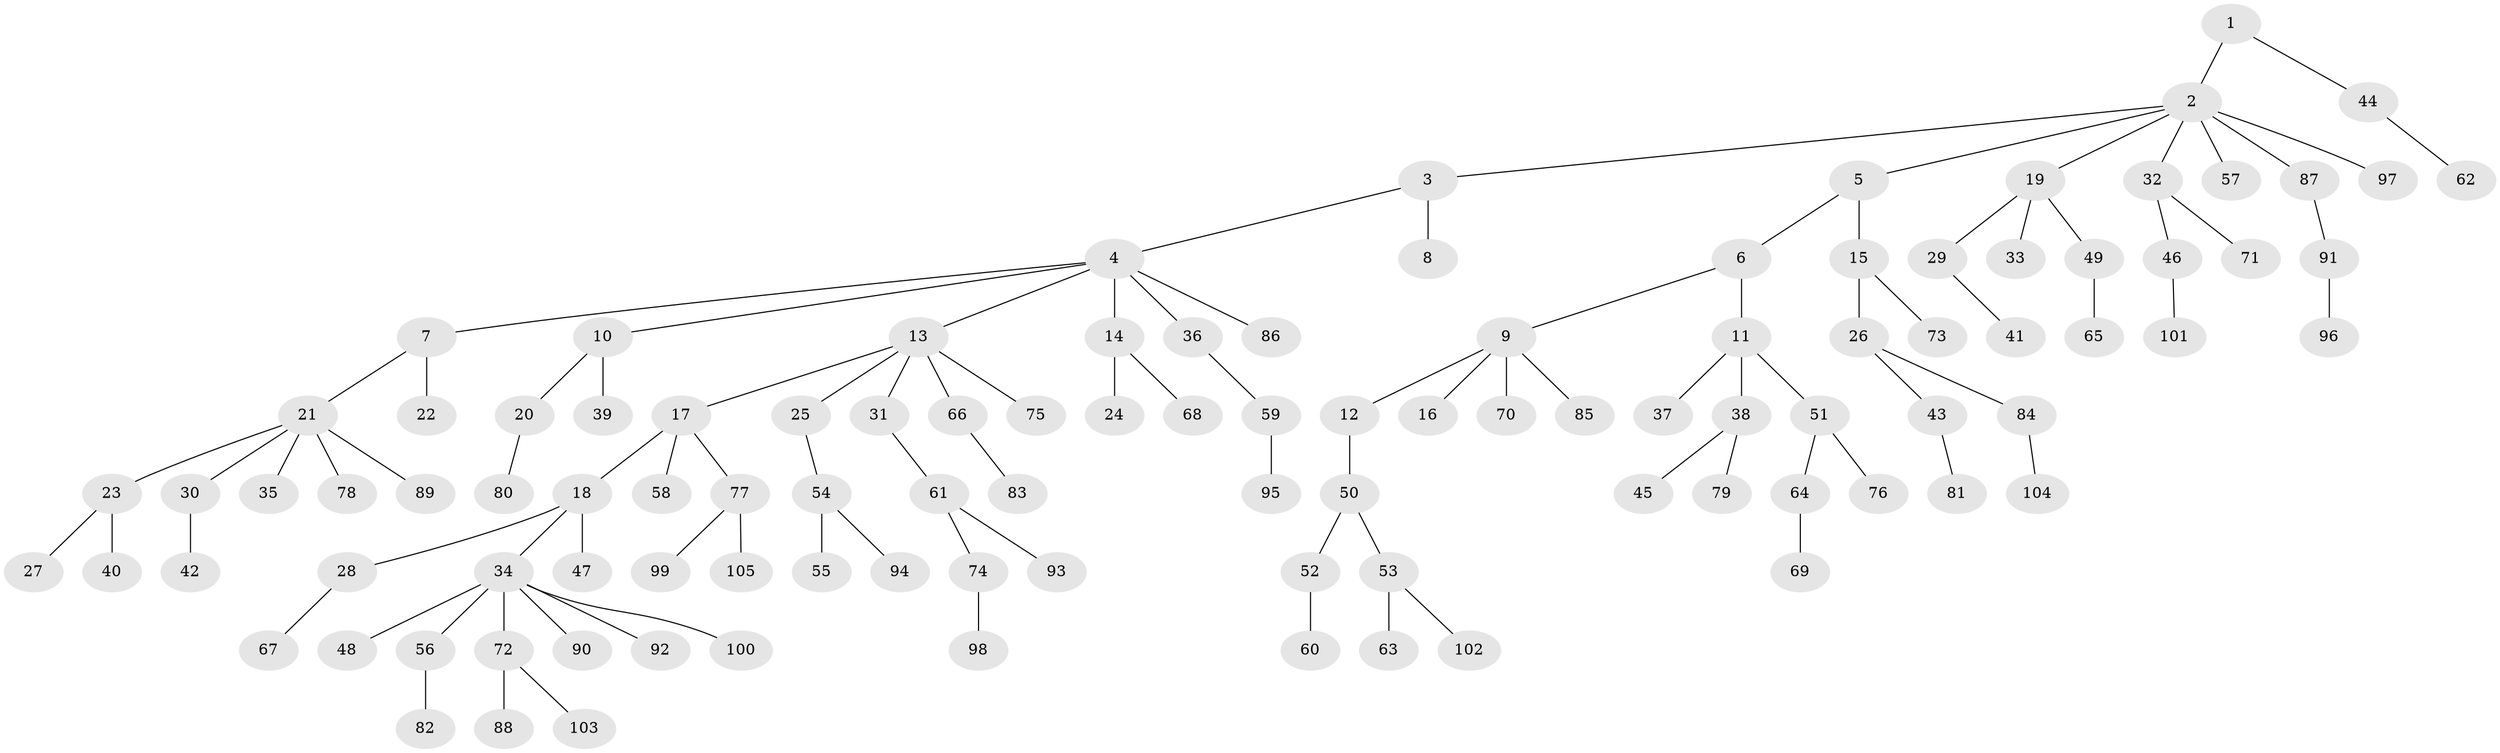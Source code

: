 // coarse degree distribution, {2: 0.21428571428571427, 9: 0.014285714285714285, 6: 0.02857142857142857, 4: 0.04285714285714286, 1: 0.5714285714285714, 5: 0.02857142857142857, 3: 0.08571428571428572, 7: 0.014285714285714285}
// Generated by graph-tools (version 1.1) at 2025/42/03/06/25 10:42:05]
// undirected, 105 vertices, 104 edges
graph export_dot {
graph [start="1"]
  node [color=gray90,style=filled];
  1;
  2;
  3;
  4;
  5;
  6;
  7;
  8;
  9;
  10;
  11;
  12;
  13;
  14;
  15;
  16;
  17;
  18;
  19;
  20;
  21;
  22;
  23;
  24;
  25;
  26;
  27;
  28;
  29;
  30;
  31;
  32;
  33;
  34;
  35;
  36;
  37;
  38;
  39;
  40;
  41;
  42;
  43;
  44;
  45;
  46;
  47;
  48;
  49;
  50;
  51;
  52;
  53;
  54;
  55;
  56;
  57;
  58;
  59;
  60;
  61;
  62;
  63;
  64;
  65;
  66;
  67;
  68;
  69;
  70;
  71;
  72;
  73;
  74;
  75;
  76;
  77;
  78;
  79;
  80;
  81;
  82;
  83;
  84;
  85;
  86;
  87;
  88;
  89;
  90;
  91;
  92;
  93;
  94;
  95;
  96;
  97;
  98;
  99;
  100;
  101;
  102;
  103;
  104;
  105;
  1 -- 2;
  1 -- 44;
  2 -- 3;
  2 -- 5;
  2 -- 19;
  2 -- 32;
  2 -- 57;
  2 -- 87;
  2 -- 97;
  3 -- 4;
  3 -- 8;
  4 -- 7;
  4 -- 10;
  4 -- 13;
  4 -- 14;
  4 -- 36;
  4 -- 86;
  5 -- 6;
  5 -- 15;
  6 -- 9;
  6 -- 11;
  7 -- 21;
  7 -- 22;
  9 -- 12;
  9 -- 16;
  9 -- 70;
  9 -- 85;
  10 -- 20;
  10 -- 39;
  11 -- 37;
  11 -- 38;
  11 -- 51;
  12 -- 50;
  13 -- 17;
  13 -- 25;
  13 -- 31;
  13 -- 66;
  13 -- 75;
  14 -- 24;
  14 -- 68;
  15 -- 26;
  15 -- 73;
  17 -- 18;
  17 -- 58;
  17 -- 77;
  18 -- 28;
  18 -- 34;
  18 -- 47;
  19 -- 29;
  19 -- 33;
  19 -- 49;
  20 -- 80;
  21 -- 23;
  21 -- 30;
  21 -- 35;
  21 -- 78;
  21 -- 89;
  23 -- 27;
  23 -- 40;
  25 -- 54;
  26 -- 43;
  26 -- 84;
  28 -- 67;
  29 -- 41;
  30 -- 42;
  31 -- 61;
  32 -- 46;
  32 -- 71;
  34 -- 48;
  34 -- 56;
  34 -- 72;
  34 -- 90;
  34 -- 92;
  34 -- 100;
  36 -- 59;
  38 -- 45;
  38 -- 79;
  43 -- 81;
  44 -- 62;
  46 -- 101;
  49 -- 65;
  50 -- 52;
  50 -- 53;
  51 -- 64;
  51 -- 76;
  52 -- 60;
  53 -- 63;
  53 -- 102;
  54 -- 55;
  54 -- 94;
  56 -- 82;
  59 -- 95;
  61 -- 74;
  61 -- 93;
  64 -- 69;
  66 -- 83;
  72 -- 88;
  72 -- 103;
  74 -- 98;
  77 -- 99;
  77 -- 105;
  84 -- 104;
  87 -- 91;
  91 -- 96;
}
